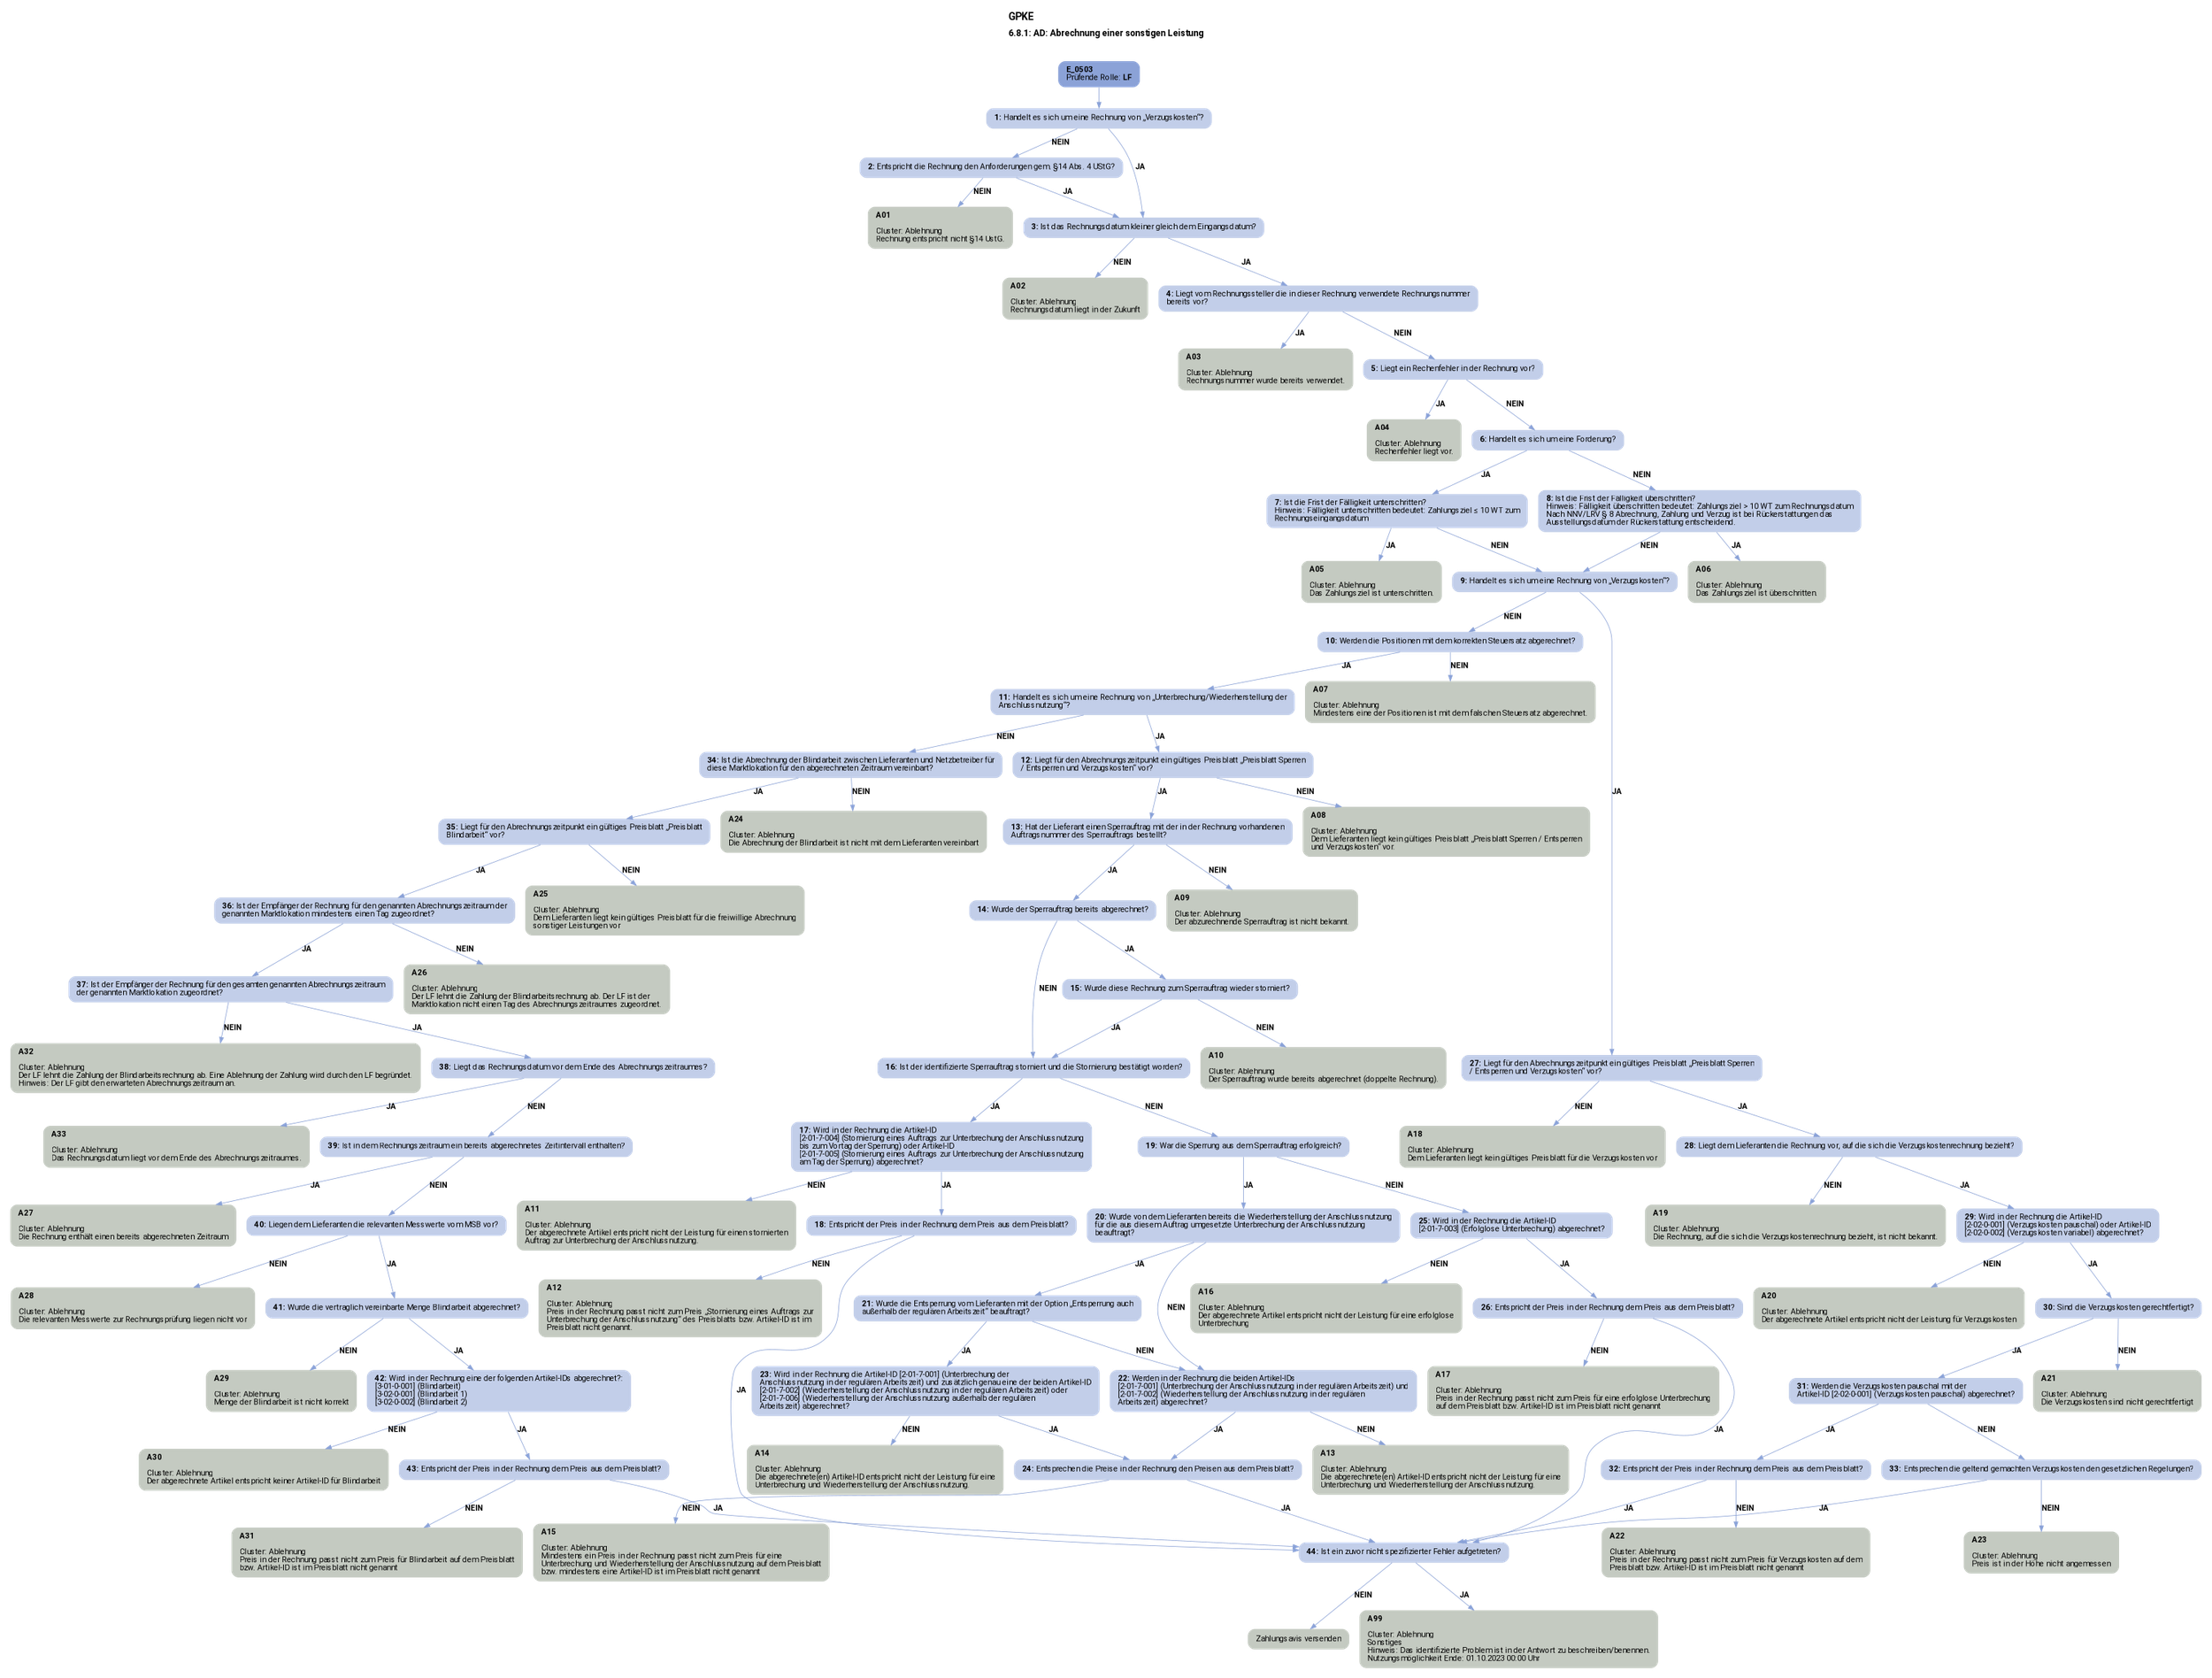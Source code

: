 digraph D {
    labelloc="t";
    label=<<B><FONT POINT-SIZE="18">GPKE</FONT></B><BR align="left"/><BR/><B><FONT POINT-SIZE="16">6.8.1: AD: Abrechnung einer sonstigen Leistung</FONT></B><BR align="left"/><BR/><BR/><BR/>>;
    ratio="compress";
    concentrate=true;
    pack=true;
    rankdir=TB;
    packmode="array";
    size="20,20";
    fontsize=12;
    pad=0.25;
    "Start" [margin="0.2,0.12", shape=box, style="filled,rounded", penwidth=0.0, fillcolor="#8ba2d7", label=<<B>E_0503</B><BR align="left"/><FONT>Prüfende Rolle: <B>LF</B></FONT><BR align="center"/>>, fontname="Roboto, sans-serif"];
    "1" [margin="0.2,0.12", shape=box, style="filled,rounded", penwidth=0.0, fillcolor="#c2cee9", label=<<B>1: </B>Handelt es sich um eine Rechnung von „Verzugskosten“?<BR align="left"/>>, fontname="Roboto, sans-serif"];
    "2" [margin="0.2,0.12", shape=box, style="filled,rounded", penwidth=0.0, fillcolor="#c2cee9", label=<<B>2: </B>Entspricht die Rechnung den Anforderungen gem. §14 Abs. 4 UStG?<BR align="left"/>>, fontname="Roboto, sans-serif"];
    "A01" [margin="0.2,0.12", shape=box, style="filled,rounded", penwidth=0.0, fillcolor="#c4cac1", label=<<B>A01</B><BR align="left"/><BR align="left"/><FONT>Cluster: Ablehnung<BR align="left"/>Rechnung entspricht nicht §14 UstG.<BR align="left"/></FONT>>, fontname="Roboto, sans-serif"];
    "3" [margin="0.2,0.12", shape=box, style="filled,rounded", penwidth=0.0, fillcolor="#c2cee9", label=<<B>3: </B>Ist das Rechnungsdatum kleiner gleich dem Eingangsdatum?<BR align="left"/>>, fontname="Roboto, sans-serif"];
    "A02" [margin="0.2,0.12", shape=box, style="filled,rounded", penwidth=0.0, fillcolor="#c4cac1", label=<<B>A02</B><BR align="left"/><BR align="left"/><FONT>Cluster: Ablehnung<BR align="left"/>Rechnungsdatum liegt in der Zukunft<BR align="left"/></FONT>>, fontname="Roboto, sans-serif"];
    "4" [margin="0.2,0.12", shape=box, style="filled,rounded", penwidth=0.0, fillcolor="#c2cee9", label=<<B>4: </B>Liegt vom Rechnungssteller die in dieser Rechnung verwendete Rechnungsnummer<BR align="left"/>bereits vor?<BR align="left"/>>, fontname="Roboto, sans-serif"];
    "A03" [margin="0.2,0.12", shape=box, style="filled,rounded", penwidth=0.0, fillcolor="#c4cac1", label=<<B>A03</B><BR align="left"/><BR align="left"/><FONT>Cluster: Ablehnung<BR align="left"/>Rechnungsnummer wurde bereits verwendet.<BR align="left"/></FONT>>, fontname="Roboto, sans-serif"];
    "5" [margin="0.2,0.12", shape=box, style="filled,rounded", penwidth=0.0, fillcolor="#c2cee9", label=<<B>5: </B>Liegt ein Rechenfehler in der Rechnung vor?<BR align="left"/>>, fontname="Roboto, sans-serif"];
    "A04" [margin="0.2,0.12", shape=box, style="filled,rounded", penwidth=0.0, fillcolor="#c4cac1", label=<<B>A04</B><BR align="left"/><BR align="left"/><FONT>Cluster: Ablehnung<BR align="left"/>Rechenfehler liegt vor.<BR align="left"/></FONT>>, fontname="Roboto, sans-serif"];
    "6" [margin="0.2,0.12", shape=box, style="filled,rounded", penwidth=0.0, fillcolor="#c2cee9", label=<<B>6: </B>Handelt es sich um eine Forderung?<BR align="left"/>>, fontname="Roboto, sans-serif"];
    "7" [margin="0.2,0.12", shape=box, style="filled,rounded", penwidth=0.0, fillcolor="#c2cee9", label=<<B>7: </B>Ist die Frist der Fälligkeit unterschritten?<BR align="left"/>Hinweis: Fälligkeit unterschritten bedeutet: Zahlungsziel ≤ 10 WT zum<BR align="left"/>Rechnungseingangsdatum<BR align="left"/>>, fontname="Roboto, sans-serif"];
    "A05" [margin="0.2,0.12", shape=box, style="filled,rounded", penwidth=0.0, fillcolor="#c4cac1", label=<<B>A05</B><BR align="left"/><BR align="left"/><FONT>Cluster: Ablehnung<BR align="left"/>Das Zahlungsziel ist unterschritten.<BR align="left"/></FONT>>, fontname="Roboto, sans-serif"];
    "8" [margin="0.2,0.12", shape=box, style="filled,rounded", penwidth=0.0, fillcolor="#c2cee9", label=<<B>8: </B>Ist die Frist der Fälligkeit überschritten?<BR align="left"/>Hinweis: Fälligkeit überschritten bedeutet: Zahlungsziel &gt; 10 WT zum Rechnungsdatum<BR align="left"/>Nach NNV/LRV § 8 Abrechnung, Zahlung und Verzug ist bei Rückerstattungen das<BR align="left"/>Ausstellungsdatum der Rückerstattung entscheidend.<BR align="left"/>>, fontname="Roboto, sans-serif"];
    "A06" [margin="0.2,0.12", shape=box, style="filled,rounded", penwidth=0.0, fillcolor="#c4cac1", label=<<B>A06</B><BR align="left"/><BR align="left"/><FONT>Cluster: Ablehnung<BR align="left"/>Das Zahlungsziel ist überschritten.<BR align="left"/></FONT>>, fontname="Roboto, sans-serif"];
    "9" [margin="0.2,0.12", shape=box, style="filled,rounded", penwidth=0.0, fillcolor="#c2cee9", label=<<B>9: </B>Handelt es sich um eine Rechnung von „Verzugskosten“?<BR align="left"/>>, fontname="Roboto, sans-serif"];
    "10" [margin="0.2,0.12", shape=box, style="filled,rounded", penwidth=0.0, fillcolor="#c2cee9", label=<<B>10: </B>Werden die Positionen mit dem korrekten Steuersatz abgerechnet?<BR align="left"/>>, fontname="Roboto, sans-serif"];
    "A07" [margin="0.2,0.12", shape=box, style="filled,rounded", penwidth=0.0, fillcolor="#c4cac1", label=<<B>A07</B><BR align="left"/><BR align="left"/><FONT>Cluster: Ablehnung<BR align="left"/>Mindestens eine der Positionen ist mit dem falschen Steuersatz abgerechnet.<BR align="left"/></FONT>>, fontname="Roboto, sans-serif"];
    "11" [margin="0.2,0.12", shape=box, style="filled,rounded", penwidth=0.0, fillcolor="#c2cee9", label=<<B>11: </B>Handelt es sich um eine Rechnung von „Unterbrechung/Wiederherstellung der<BR align="left"/>Anschlussnutzung“?<BR align="left"/>>, fontname="Roboto, sans-serif"];
    "12" [margin="0.2,0.12", shape=box, style="filled,rounded", penwidth=0.0, fillcolor="#c2cee9", label=<<B>12: </B>Liegt für den Abrechnungszeitpunkt ein gültiges Preisblatt „Preisblatt Sperren<BR align="left"/>/ Entsperren und Verzugskosten“ vor?<BR align="left"/>>, fontname="Roboto, sans-serif"];
    "A08" [margin="0.2,0.12", shape=box, style="filled,rounded", penwidth=0.0, fillcolor="#c4cac1", label=<<B>A08</B><BR align="left"/><BR align="left"/><FONT>Cluster: Ablehnung<BR align="left"/>Dem Lieferanten liegt kein gültiges Preisblatt „Preisblatt Sperren / Entsperren<BR align="left"/>und Verzugskosten“ vor.<BR align="left"/></FONT>>, fontname="Roboto, sans-serif"];
    "13" [margin="0.2,0.12", shape=box, style="filled,rounded", penwidth=0.0, fillcolor="#c2cee9", label=<<B>13: </B>Hat der Lieferant einen Sperrauftrag mit der in der Rechnung vorhandenen<BR align="left"/>Auftragsnummer des Sperrauftrags bestellt?<BR align="left"/>>, fontname="Roboto, sans-serif"];
    "A09" [margin="0.2,0.12", shape=box, style="filled,rounded", penwidth=0.0, fillcolor="#c4cac1", label=<<B>A09</B><BR align="left"/><BR align="left"/><FONT>Cluster: Ablehnung<BR align="left"/>Der abzurechnende Sperrauftrag ist nicht bekannt.<BR align="left"/></FONT>>, fontname="Roboto, sans-serif"];
    "14" [margin="0.2,0.12", shape=box, style="filled,rounded", penwidth=0.0, fillcolor="#c2cee9", label=<<B>14: </B>Wurde der Sperrauftrag bereits abgerechnet?<BR align="left"/>>, fontname="Roboto, sans-serif"];
    "15" [margin="0.2,0.12", shape=box, style="filled,rounded", penwidth=0.0, fillcolor="#c2cee9", label=<<B>15: </B>Wurde diese Rechnung zum Sperrauftrag wieder storniert?<BR align="left"/>>, fontname="Roboto, sans-serif"];
    "A10" [margin="0.2,0.12", shape=box, style="filled,rounded", penwidth=0.0, fillcolor="#c4cac1", label=<<B>A10</B><BR align="left"/><BR align="left"/><FONT>Cluster: Ablehnung<BR align="left"/>Der Sperrauftrag wurde bereits abgerechnet (doppelte Rechnung).<BR align="left"/></FONT>>, fontname="Roboto, sans-serif"];
    "16" [margin="0.2,0.12", shape=box, style="filled,rounded", penwidth=0.0, fillcolor="#c2cee9", label=<<B>16: </B>Ist der identifizierte Sperrauftrag storniert und die Stornierung bestätigt worden?<BR align="left"/>>, fontname="Roboto, sans-serif"];
    "17" [margin="0.2,0.12", shape=box, style="filled,rounded", penwidth=0.0, fillcolor="#c2cee9", label=<<B>17: </B>Wird in der Rechnung die Artikel-ID<BR align="left"/>[2-01-7-004] (Stornierung eines Auftrags zur Unterbrechung der Anschlussnutzung<BR align="left"/>bis zum Vortag der Sperrung) oder Artikel-ID<BR align="left"/>[2-01-7-005] (Stornierung eines Auftrags zur Unterbrechung der Anschlussnutzung<BR align="left"/>am Tag der Sperrung) abgerechnet?<BR align="left"/>>, fontname="Roboto, sans-serif"];
    "A11" [margin="0.2,0.12", shape=box, style="filled,rounded", penwidth=0.0, fillcolor="#c4cac1", label=<<B>A11</B><BR align="left"/><BR align="left"/><FONT>Cluster: Ablehnung<BR align="left"/>Der abgerechnete Artikel entspricht nicht der Leistung für einen stornierten<BR align="left"/>Auftrag zur Unterbrechung der Anschlussnutzung.<BR align="left"/></FONT>>, fontname="Roboto, sans-serif"];
    "18" [margin="0.2,0.12", shape=box, style="filled,rounded", penwidth=0.0, fillcolor="#c2cee9", label=<<B>18: </B>Entspricht der Preis in der Rechnung dem Preis aus dem Preisblatt?<BR align="left"/>>, fontname="Roboto, sans-serif"];
    "A12" [margin="0.2,0.12", shape=box, style="filled,rounded", penwidth=0.0, fillcolor="#c4cac1", label=<<B>A12</B><BR align="left"/><BR align="left"/><FONT>Cluster: Ablehnung<BR align="left"/>Preis in der Rechnung passt nicht zum Preis „Stornierung eines Auftrags zur<BR align="left"/>Unterbrechung der Anschlussnutzung“ des Preisblatts bzw. Artikel-ID ist im<BR align="left"/>Preisblatt nicht genannt.<BR align="left"/></FONT>>, fontname="Roboto, sans-serif"];
    "19" [margin="0.2,0.12", shape=box, style="filled,rounded", penwidth=0.0, fillcolor="#c2cee9", label=<<B>19: </B>War die Sperrung aus dem Sperrauftrag erfolgreich?<BR align="left"/>>, fontname="Roboto, sans-serif"];
    "20" [margin="0.2,0.12", shape=box, style="filled,rounded", penwidth=0.0, fillcolor="#c2cee9", label=<<B>20: </B>Wurde von dem Lieferanten bereits die Wiederherstellung der Anschlussnutzung<BR align="left"/>für die aus diesem Auftrag umgesetzte Unterbrechung der Anschlussnutzung<BR align="left"/>beauftragt?<BR align="left"/>>, fontname="Roboto, sans-serif"];
    "21" [margin="0.2,0.12", shape=box, style="filled,rounded", penwidth=0.0, fillcolor="#c2cee9", label=<<B>21: </B>Wurde die Entsperrung vom Lieferanten mit der Option „Entsperrung auch<BR align="left"/>außerhalb der regulären Arbeitszeit“ beauftragt?<BR align="left"/>>, fontname="Roboto, sans-serif"];
    "22" [margin="0.2,0.12", shape=box, style="filled,rounded", penwidth=0.0, fillcolor="#c2cee9", label=<<B>22: </B>Werden in der Rechnung die beiden Artikel-IDs<BR align="left"/>[2-01-7-001] (Unterbrechung der Anschlussnutzung in der regulären Arbeitszeit) und<BR align="left"/>[2-01-7-002] (Wiederherstellung der Anschlussnutzung in der regulären<BR align="left"/>Arbeitszeit) abgerechnet?<BR align="left"/>>, fontname="Roboto, sans-serif"];
    "A13" [margin="0.2,0.12", shape=box, style="filled,rounded", penwidth=0.0, fillcolor="#c4cac1", label=<<B>A13</B><BR align="left"/><BR align="left"/><FONT>Cluster: Ablehnung<BR align="left"/>Die abgerechnete(en) Artikel-ID entspricht nicht der Leistung für eine<BR align="left"/>Unterbrechung und Wiederherstellung der Anschlussnutzung.<BR align="left"/></FONT>>, fontname="Roboto, sans-serif"];
    "23" [margin="0.2,0.12", shape=box, style="filled,rounded", penwidth=0.0, fillcolor="#c2cee9", label=<<B>23: </B>Wird in der Rechnung die Artikel-ID [2-01-7-001] (Unterbrechung der<BR align="left"/>Anschlussnutzung in der regulären Arbeitszeit) und zusätzlich genau eine der beiden Artikel-ID<BR align="left"/>[2-01-7-002] (Wiederherstellung der Anschlussnutzung in der regulären Arbeitszeit) oder<BR align="left"/>[2-01-7-006] (Wiederherstellung der Anschlussnutzung außerhalb der regulären<BR align="left"/>Arbeitszeit) abgerechnet?<BR align="left"/>>, fontname="Roboto, sans-serif"];
    "A14" [margin="0.2,0.12", shape=box, style="filled,rounded", penwidth=0.0, fillcolor="#c4cac1", label=<<B>A14</B><BR align="left"/><BR align="left"/><FONT>Cluster: Ablehnung<BR align="left"/>Die abgerechnete(en) Artikel-ID entspricht nicht der Leistung für eine<BR align="left"/>Unterbrechung und Wiederherstellung der Anschlussnutzung.<BR align="left"/></FONT>>, fontname="Roboto, sans-serif"];
    "24" [margin="0.2,0.12", shape=box, style="filled,rounded", penwidth=0.0, fillcolor="#c2cee9", label=<<B>24: </B>Entsprechen die Preise in der Rechnung den Preisen aus dem Preisblatt?<BR align="left"/>>, fontname="Roboto, sans-serif"];
    "A15" [margin="0.2,0.12", shape=box, style="filled,rounded", penwidth=0.0, fillcolor="#c4cac1", label=<<B>A15</B><BR align="left"/><BR align="left"/><FONT>Cluster: Ablehnung<BR align="left"/>Mindestens ein Preis in der Rechnung passt nicht zum Preis für eine<BR align="left"/>Unterbrechung und Wiederherstellung der Anschlussnutzung auf dem Preisblatt<BR align="left"/>bzw. mindestens eine Artikel-ID ist im Preisblatt nicht genannt<BR align="left"/></FONT>>, fontname="Roboto, sans-serif"];
    "25" [margin="0.2,0.12", shape=box, style="filled,rounded", penwidth=0.0, fillcolor="#c2cee9", label=<<B>25: </B>Wird in der Rechnung die Artikel-ID<BR align="left"/>[2-01-7-003] (Erfolglose Unterbrechung) abgerechnet?<BR align="left"/>>, fontname="Roboto, sans-serif"];
    "A16" [margin="0.2,0.12", shape=box, style="filled,rounded", penwidth=0.0, fillcolor="#c4cac1", label=<<B>A16</B><BR align="left"/><BR align="left"/><FONT>Cluster: Ablehnung<BR align="left"/>Der abgerechnete Artikel entspricht nicht der Leistung für eine erfolglose<BR align="left"/>Unterbrechung<BR align="left"/></FONT>>, fontname="Roboto, sans-serif"];
    "26" [margin="0.2,0.12", shape=box, style="filled,rounded", penwidth=0.0, fillcolor="#c2cee9", label=<<B>26: </B>Entspricht der Preis in der Rechnung dem Preis aus dem Preisblatt?<BR align="left"/>>, fontname="Roboto, sans-serif"];
    "A17" [margin="0.2,0.12", shape=box, style="filled,rounded", penwidth=0.0, fillcolor="#c4cac1", label=<<B>A17</B><BR align="left"/><BR align="left"/><FONT>Cluster: Ablehnung<BR align="left"/>Preis in der Rechnung passt nicht zum Preis für eine erfolglose Unterbrechung<BR align="left"/>auf dem Preisblatt bzw. Artikel-ID ist im Preisblatt nicht genannt<BR align="left"/></FONT>>, fontname="Roboto, sans-serif"];
    "27" [margin="0.2,0.12", shape=box, style="filled,rounded", penwidth=0.0, fillcolor="#c2cee9", label=<<B>27: </B>Liegt für den Abrechnungszeitpunkt ein gültiges Preisblatt „Preisblatt Sperren<BR align="left"/>/ Entsperren und Verzugskosten“ vor?<BR align="left"/>>, fontname="Roboto, sans-serif"];
    "A18" [margin="0.2,0.12", shape=box, style="filled,rounded", penwidth=0.0, fillcolor="#c4cac1", label=<<B>A18</B><BR align="left"/><BR align="left"/><FONT>Cluster: Ablehnung<BR align="left"/>Dem Lieferanten liegt kein gültiges Preisblatt für die Verzugskosten vor<BR align="left"/></FONT>>, fontname="Roboto, sans-serif"];
    "28" [margin="0.2,0.12", shape=box, style="filled,rounded", penwidth=0.0, fillcolor="#c2cee9", label=<<B>28: </B>Liegt dem Lieferanten die Rechnung vor, auf die sich die Verzugskostenrechnung bezieht?<BR align="left"/>>, fontname="Roboto, sans-serif"];
    "A19" [margin="0.2,0.12", shape=box, style="filled,rounded", penwidth=0.0, fillcolor="#c4cac1", label=<<B>A19</B><BR align="left"/><BR align="left"/><FONT>Cluster: Ablehnung<BR align="left"/>Die Rechnung, auf die sich die Verzugskostenrechnung bezieht, ist nicht bekannt.<BR align="left"/></FONT>>, fontname="Roboto, sans-serif"];
    "29" [margin="0.2,0.12", shape=box, style="filled,rounded", penwidth=0.0, fillcolor="#c2cee9", label=<<B>29: </B>Wird in der Rechnung die Artikel-ID<BR align="left"/>[2-02-0-001] (Verzugskosten pauschal) oder Artikel-ID<BR align="left"/>[2-02-0-002] (Verzugskosten variabel) abgerechnet?<BR align="left"/>>, fontname="Roboto, sans-serif"];
    "A20" [margin="0.2,0.12", shape=box, style="filled,rounded", penwidth=0.0, fillcolor="#c4cac1", label=<<B>A20</B><BR align="left"/><BR align="left"/><FONT>Cluster: Ablehnung<BR align="left"/>Der abgerechnete Artikel entspricht nicht der Leistung für Verzugskosten<BR align="left"/></FONT>>, fontname="Roboto, sans-serif"];
    "30" [margin="0.2,0.12", shape=box, style="filled,rounded", penwidth=0.0, fillcolor="#c2cee9", label=<<B>30: </B>Sind die Verzugskosten gerechtfertigt?<BR align="left"/>>, fontname="Roboto, sans-serif"];
    "A21" [margin="0.2,0.12", shape=box, style="filled,rounded", penwidth=0.0, fillcolor="#c4cac1", label=<<B>A21</B><BR align="left"/><BR align="left"/><FONT>Cluster: Ablehnung<BR align="left"/>Die Verzugskosten sind nicht gerechtfertigt<BR align="left"/></FONT>>, fontname="Roboto, sans-serif"];
    "31" [margin="0.2,0.12", shape=box, style="filled,rounded", penwidth=0.0, fillcolor="#c2cee9", label=<<B>31: </B>Werden die Verzugskosten pauschal mit der<BR align="left"/>Artikel-ID [2-02-0-001] (Verzugskosten pauschal) abgerechnet?<BR align="left"/>>, fontname="Roboto, sans-serif"];
    "32" [margin="0.2,0.12", shape=box, style="filled,rounded", penwidth=0.0, fillcolor="#c2cee9", label=<<B>32: </B>Entspricht der Preis in der Rechnung dem Preis aus dem Preisblatt?<BR align="left"/>>, fontname="Roboto, sans-serif"];
    "A22" [margin="0.2,0.12", shape=box, style="filled,rounded", penwidth=0.0, fillcolor="#c4cac1", label=<<B>A22</B><BR align="left"/><BR align="left"/><FONT>Cluster: Ablehnung<BR align="left"/>Preis in der Rechnung passt nicht zum Preis für Verzugskosten auf dem<BR align="left"/>Preisblatt bzw. Artikel-ID ist im Preisblatt nicht genannt<BR align="left"/></FONT>>, fontname="Roboto, sans-serif"];
    "33" [margin="0.2,0.12", shape=box, style="filled,rounded", penwidth=0.0, fillcolor="#c2cee9", label=<<B>33: </B>Entsprechen die geltend gemachten Verzugskosten den gesetzlichen Regelungen?<BR align="left"/>>, fontname="Roboto, sans-serif"];
    "A23" [margin="0.2,0.12", shape=box, style="filled,rounded", penwidth=0.0, fillcolor="#c4cac1", label=<<B>A23</B><BR align="left"/><BR align="left"/><FONT>Cluster: Ablehnung<BR align="left"/>Preis ist in der Höhe nicht angemessen<BR align="left"/></FONT>>, fontname="Roboto, sans-serif"];
    "34" [margin="0.2,0.12", shape=box, style="filled,rounded", penwidth=0.0, fillcolor="#c2cee9", label=<<B>34: </B>Ist die Abrechnung der Blindarbeit zwischen Lieferanten und Netzbetreiber für<BR align="left"/>diese Marktlokation für den abgerechneten Zeitraum vereinbart?<BR align="left"/>>, fontname="Roboto, sans-serif"];
    "A24" [margin="0.2,0.12", shape=box, style="filled,rounded", penwidth=0.0, fillcolor="#c4cac1", label=<<B>A24</B><BR align="left"/><BR align="left"/><FONT>Cluster: Ablehnung<BR align="left"/>Die Abrechnung der Blindarbeit ist nicht mit dem Lieferanten vereinbart<BR align="left"/></FONT>>, fontname="Roboto, sans-serif"];
    "35" [margin="0.2,0.12", shape=box, style="filled,rounded", penwidth=0.0, fillcolor="#c2cee9", label=<<B>35: </B>Liegt für den Abrechnungszeitpunkt ein gültiges Preisblatt „Preisblatt<BR align="left"/>Blindarbeit“ vor?<BR align="left"/>>, fontname="Roboto, sans-serif"];
    "A25" [margin="0.2,0.12", shape=box, style="filled,rounded", penwidth=0.0, fillcolor="#c4cac1", label=<<B>A25</B><BR align="left"/><BR align="left"/><FONT>Cluster: Ablehnung<BR align="left"/>Dem Lieferanten liegt kein gültiges Preisblatt für die freiwillige Abrechnung<BR align="left"/>sonstiger Leistungen vor<BR align="left"/></FONT>>, fontname="Roboto, sans-serif"];
    "36" [margin="0.2,0.12", shape=box, style="filled,rounded", penwidth=0.0, fillcolor="#c2cee9", label=<<B>36: </B>Ist der Empfänger der Rechnung für den genannten Abrechnungszeitraum der<BR align="left"/>genannten Marktlokation mindestens einen Tag zugeordnet?<BR align="left"/>>, fontname="Roboto, sans-serif"];
    "A26" [margin="0.2,0.12", shape=box, style="filled,rounded", penwidth=0.0, fillcolor="#c4cac1", label=<<B>A26</B><BR align="left"/><BR align="left"/><FONT>Cluster: Ablehnung<BR align="left"/>Der LF lehnt die Zahlung der Blindarbeitsrechnung ab. Der LF ist der<BR align="left"/>Marktlokation nicht einen Tag des Abrechnungszeitraumes zugeordnet.<BR align="left"/></FONT>>, fontname="Roboto, sans-serif"];
    "37" [margin="0.2,0.12", shape=box, style="filled,rounded", penwidth=0.0, fillcolor="#c2cee9", label=<<B>37: </B>Ist der Empfänger der Rechnung für den gesamten genannten Abrechnungszeitraum<BR align="left"/>der genannten Marktlokation zugeordnet?<BR align="left"/>>, fontname="Roboto, sans-serif"];
    "A32" [margin="0.2,0.12", shape=box, style="filled,rounded", penwidth=0.0, fillcolor="#c4cac1", label=<<B>A32</B><BR align="left"/><BR align="left"/><FONT>Cluster: Ablehnung<BR align="left"/>Der LF lehnt die Zahlung der Blindarbeitsrechnung ab. Eine Ablehnung der Zahlung wird durch den LF begründet.<BR align="left"/>Hinweis: Der LF gibt den erwarteten Abrechnungszeitraum an.<BR align="left"/></FONT>>, fontname="Roboto, sans-serif"];
    "38" [margin="0.2,0.12", shape=box, style="filled,rounded", penwidth=0.0, fillcolor="#c2cee9", label=<<B>38: </B>Liegt das Rechnungsdatum vor dem Ende des Abrechnungszeitraumes?<BR align="left"/>>, fontname="Roboto, sans-serif"];
    "A33" [margin="0.2,0.12", shape=box, style="filled,rounded", penwidth=0.0, fillcolor="#c4cac1", label=<<B>A33</B><BR align="left"/><BR align="left"/><FONT>Cluster: Ablehnung<BR align="left"/>Das Rechnungsdatum liegt vor dem Ende des Abrechnungszeitraumes.<BR align="left"/></FONT>>, fontname="Roboto, sans-serif"];
    "39" [margin="0.2,0.12", shape=box, style="filled,rounded", penwidth=0.0, fillcolor="#c2cee9", label=<<B>39: </B>Ist in dem Rechnungszeitraum ein bereits abgerechnetes Zeitintervall enthalten?<BR align="left"/>>, fontname="Roboto, sans-serif"];
    "A27" [margin="0.2,0.12", shape=box, style="filled,rounded", penwidth=0.0, fillcolor="#c4cac1", label=<<B>A27</B><BR align="left"/><BR align="left"/><FONT>Cluster: Ablehnung<BR align="left"/>Die Rechnung enthält einen bereits abgerechneten Zeitraum<BR align="left"/></FONT>>, fontname="Roboto, sans-serif"];
    "40" [margin="0.2,0.12", shape=box, style="filled,rounded", penwidth=0.0, fillcolor="#c2cee9", label=<<B>40: </B>Liegen dem Lieferanten die relevanten Messwerte vom MSB vor?<BR align="left"/>>, fontname="Roboto, sans-serif"];
    "A28" [margin="0.2,0.12", shape=box, style="filled,rounded", penwidth=0.0, fillcolor="#c4cac1", label=<<B>A28</B><BR align="left"/><BR align="left"/><FONT>Cluster: Ablehnung<BR align="left"/>Die relevanten Messwerte zur Rechnungsprüfung liegen nicht vor<BR align="left"/></FONT>>, fontname="Roboto, sans-serif"];
    "41" [margin="0.2,0.12", shape=box, style="filled,rounded", penwidth=0.0, fillcolor="#c2cee9", label=<<B>41: </B>Wurde die vertraglich vereinbarte Menge Blindarbeit abgerechnet?<BR align="left"/>>, fontname="Roboto, sans-serif"];
    "A29" [margin="0.2,0.12", shape=box, style="filled,rounded", penwidth=0.0, fillcolor="#c4cac1", label=<<B>A29</B><BR align="left"/><BR align="left"/><FONT>Cluster: Ablehnung<BR align="left"/>Menge der Blindarbeit ist nicht korrekt<BR align="left"/></FONT>>, fontname="Roboto, sans-serif"];
    "42" [margin="0.2,0.12", shape=box, style="filled,rounded", penwidth=0.0, fillcolor="#c2cee9", label=<<B>42: </B>Wird in der Rechnung eine der folgenden Artikel-IDs abgerechnet?:<BR align="left"/>[3-01-0-001] (Blindarbeit)<BR align="left"/>[3-02-0-001] (Blindarbeit 1)<BR align="left"/>[3-02-0-002] (Blindarbeit 2)<BR align="left"/>>, fontname="Roboto, sans-serif"];
    "A30" [margin="0.2,0.12", shape=box, style="filled,rounded", penwidth=0.0, fillcolor="#c4cac1", label=<<B>A30</B><BR align="left"/><BR align="left"/><FONT>Cluster: Ablehnung<BR align="left"/>Der abgerechnete Artikel entspricht keiner Artikel-ID für Blindarbeit<BR align="left"/></FONT>>, fontname="Roboto, sans-serif"];
    "43" [margin="0.2,0.12", shape=box, style="filled,rounded", penwidth=0.0, fillcolor="#c2cee9", label=<<B>43: </B>Entspricht der Preis in der Rechnung dem Preis aus dem Preisblatt?<BR align="left"/>>, fontname="Roboto, sans-serif"];
    "A31" [margin="0.2,0.12", shape=box, style="filled,rounded", penwidth=0.0, fillcolor="#c4cac1", label=<<B>A31</B><BR align="left"/><BR align="left"/><FONT>Cluster: Ablehnung<BR align="left"/>Preis in der Rechnung passt nicht zum Preis für Blindarbeit auf dem Preisblatt<BR align="left"/>bzw. Artikel-ID ist im Preisblatt nicht genannt<BR align="left"/></FONT>>, fontname="Roboto, sans-serif"];
    "44" [margin="0.2,0.12", shape=box, style="filled,rounded", penwidth=0.0, fillcolor="#c2cee9", label=<<B>44: </B>Ist ein zuvor nicht spezifizierter Fehler aufgetreten?<BR align="left"/>>, fontname="Roboto, sans-serif"];
    "Zahlungsavis versenden" [margin="0.2,0.12", shape=box, style="filled,rounded", penwidth=0.0, fillcolor="#c4cac1", label=<<FONT>Zahlungsavis versenden<BR align="left"/></FONT>>, fontname="Roboto, sans-serif"];
    "A99" [margin="0.2,0.12", shape=box, style="filled,rounded", penwidth=0.0, fillcolor="#c4cac1", label=<<B>A99</B><BR align="left"/><BR align="left"/><FONT>Cluster: Ablehnung<BR align="left"/>Sonstiges<BR align="left"/>Hinweis: Das identifizierte Problem ist in der Antwort zu beschreiben/benennen.<BR align="left"/>Nutzungsmöglichkeit Ende: 01.10.2023 00:00 Uhr<BR align="left"/></FONT>>, fontname="Roboto, sans-serif"];

    "Start" -> "1" [color="#88a0d6"];
    "1" -> "3" [label=<<B>JA</B>>, color="#88a0d6", fontname="Roboto, sans-serif"];
    "1" -> "2" [label=<<B>NEIN</B>>, color="#88a0d6", fontname="Roboto, sans-serif"];
    "2" -> "A01" [label=<<B>NEIN</B>>, color="#88a0d6", fontname="Roboto, sans-serif"];
    "2" -> "3" [label=<<B>JA</B>>, color="#88a0d6", fontname="Roboto, sans-serif"];
    "3" -> "A02" [label=<<B>NEIN</B>>, color="#88a0d6", fontname="Roboto, sans-serif"];
    "3" -> "4" [label=<<B>JA</B>>, color="#88a0d6", fontname="Roboto, sans-serif"];
    "4" -> "A03" [label=<<B>JA</B>>, color="#88a0d6", fontname="Roboto, sans-serif"];
    "4" -> "5" [label=<<B>NEIN</B>>, color="#88a0d6", fontname="Roboto, sans-serif"];
    "5" -> "A04" [label=<<B>JA</B>>, color="#88a0d6", fontname="Roboto, sans-serif"];
    "5" -> "6" [label=<<B>NEIN</B>>, color="#88a0d6", fontname="Roboto, sans-serif"];
    "6" -> "7" [label=<<B>JA</B>>, color="#88a0d6", fontname="Roboto, sans-serif"];
    "6" -> "8" [label=<<B>NEIN</B>>, color="#88a0d6", fontname="Roboto, sans-serif"];
    "7" -> "A05" [label=<<B>JA</B>>, color="#88a0d6", fontname="Roboto, sans-serif"];
    "7" -> "9" [label=<<B>NEIN</B>>, color="#88a0d6", fontname="Roboto, sans-serif"];
    "8" -> "A06" [label=<<B>JA</B>>, color="#88a0d6", fontname="Roboto, sans-serif"];
    "8" -> "9" [label=<<B>NEIN</B>>, color="#88a0d6", fontname="Roboto, sans-serif"];
    "9" -> "27" [label=<<B>JA</B>>, color="#88a0d6", fontname="Roboto, sans-serif"];
    "9" -> "10" [label=<<B>NEIN</B>>, color="#88a0d6", fontname="Roboto, sans-serif"];
    "10" -> "A07" [label=<<B>NEIN</B>>, color="#88a0d6", fontname="Roboto, sans-serif"];
    "10" -> "11" [label=<<B>JA</B>>, color="#88a0d6", fontname="Roboto, sans-serif"];
    "11" -> "12" [label=<<B>JA</B>>, color="#88a0d6", fontname="Roboto, sans-serif"];
    "11" -> "34" [label=<<B>NEIN</B>>, color="#88a0d6", fontname="Roboto, sans-serif"];
    "12" -> "A08" [label=<<B>NEIN</B>>, color="#88a0d6", fontname="Roboto, sans-serif"];
    "12" -> "13" [label=<<B>JA</B>>, color="#88a0d6", fontname="Roboto, sans-serif"];
    "13" -> "A09" [label=<<B>NEIN</B>>, color="#88a0d6", fontname="Roboto, sans-serif"];
    "13" -> "14" [label=<<B>JA</B>>, color="#88a0d6", fontname="Roboto, sans-serif"];
    "14" -> "15" [label=<<B>JA</B>>, color="#88a0d6", fontname="Roboto, sans-serif"];
    "14" -> "16" [label=<<B>NEIN</B>>, color="#88a0d6", fontname="Roboto, sans-serif"];
    "15" -> "A10" [label=<<B>NEIN</B>>, color="#88a0d6", fontname="Roboto, sans-serif"];
    "15" -> "16" [label=<<B>JA</B>>, color="#88a0d6", fontname="Roboto, sans-serif"];
    "16" -> "17" [label=<<B>JA</B>>, color="#88a0d6", fontname="Roboto, sans-serif"];
    "16" -> "19" [label=<<B>NEIN</B>>, color="#88a0d6", fontname="Roboto, sans-serif"];
    "17" -> "A11" [label=<<B>NEIN</B>>, color="#88a0d6", fontname="Roboto, sans-serif"];
    "17" -> "18" [label=<<B>JA</B>>, color="#88a0d6", fontname="Roboto, sans-serif"];
    "18" -> "A12" [label=<<B>NEIN</B>>, color="#88a0d6", fontname="Roboto, sans-serif"];
    "18" -> "44" [label=<<B>JA</B>>, color="#88a0d6", fontname="Roboto, sans-serif"];
    "19" -> "20" [label=<<B>JA</B>>, color="#88a0d6", fontname="Roboto, sans-serif"];
    "19" -> "25" [label=<<B>NEIN</B>>, color="#88a0d6", fontname="Roboto, sans-serif"];
    "20" -> "21" [label=<<B>JA</B>>, color="#88a0d6", fontname="Roboto, sans-serif"];
    "20" -> "22" [label=<<B>NEIN</B>>, color="#88a0d6", fontname="Roboto, sans-serif"];
    "21" -> "23" [label=<<B>JA</B>>, color="#88a0d6", fontname="Roboto, sans-serif"];
    "21" -> "22" [label=<<B>NEIN</B>>, color="#88a0d6", fontname="Roboto, sans-serif"];
    "22" -> "A13" [label=<<B>NEIN</B>>, color="#88a0d6", fontname="Roboto, sans-serif"];
    "22" -> "24" [label=<<B>JA</B>>, color="#88a0d6", fontname="Roboto, sans-serif"];
    "23" -> "A14" [label=<<B>NEIN</B>>, color="#88a0d6", fontname="Roboto, sans-serif"];
    "23" -> "24" [label=<<B>JA</B>>, color="#88a0d6", fontname="Roboto, sans-serif"];
    "24" -> "A15" [label=<<B>NEIN</B>>, color="#88a0d6", fontname="Roboto, sans-serif"];
    "24" -> "44" [label=<<B>JA</B>>, color="#88a0d6", fontname="Roboto, sans-serif"];
    "25" -> "A16" [label=<<B>NEIN</B>>, color="#88a0d6", fontname="Roboto, sans-serif"];
    "25" -> "26" [label=<<B>JA</B>>, color="#88a0d6", fontname="Roboto, sans-serif"];
    "26" -> "A17" [label=<<B>NEIN</B>>, color="#88a0d6", fontname="Roboto, sans-serif"];
    "26" -> "44" [label=<<B>JA</B>>, color="#88a0d6", fontname="Roboto, sans-serif"];
    "27" -> "A18" [label=<<B>NEIN</B>>, color="#88a0d6", fontname="Roboto, sans-serif"];
    "27" -> "28" [label=<<B>JA</B>>, color="#88a0d6", fontname="Roboto, sans-serif"];
    "28" -> "A19" [label=<<B>NEIN</B>>, color="#88a0d6", fontname="Roboto, sans-serif"];
    "28" -> "29" [label=<<B>JA</B>>, color="#88a0d6", fontname="Roboto, sans-serif"];
    "29" -> "A20" [label=<<B>NEIN</B>>, color="#88a0d6", fontname="Roboto, sans-serif"];
    "29" -> "30" [label=<<B>JA</B>>, color="#88a0d6", fontname="Roboto, sans-serif"];
    "30" -> "A21" [label=<<B>NEIN</B>>, color="#88a0d6", fontname="Roboto, sans-serif"];
    "30" -> "31" [label=<<B>JA</B>>, color="#88a0d6", fontname="Roboto, sans-serif"];
    "31" -> "33" [label=<<B>NEIN</B>>, color="#88a0d6", fontname="Roboto, sans-serif"];
    "31" -> "32" [label=<<B>JA</B>>, color="#88a0d6", fontname="Roboto, sans-serif"];
    "32" -> "A22" [label=<<B>NEIN</B>>, color="#88a0d6", fontname="Roboto, sans-serif"];
    "32" -> "44" [label=<<B>JA</B>>, color="#88a0d6", fontname="Roboto, sans-serif"];
    "33" -> "A23" [label=<<B>NEIN</B>>, color="#88a0d6", fontname="Roboto, sans-serif"];
    "33" -> "44" [label=<<B>JA</B>>, color="#88a0d6", fontname="Roboto, sans-serif"];
    "34" -> "A24" [label=<<B>NEIN</B>>, color="#88a0d6", fontname="Roboto, sans-serif"];
    "34" -> "35" [label=<<B>JA</B>>, color="#88a0d6", fontname="Roboto, sans-serif"];
    "35" -> "A25" [label=<<B>NEIN</B>>, color="#88a0d6", fontname="Roboto, sans-serif"];
    "35" -> "36" [label=<<B>JA</B>>, color="#88a0d6", fontname="Roboto, sans-serif"];
    "36" -> "A26" [label=<<B>NEIN</B>>, color="#88a0d6", fontname="Roboto, sans-serif"];
    "36" -> "37" [label=<<B>JA</B>>, color="#88a0d6", fontname="Roboto, sans-serif"];
    "37" -> "A32" [label=<<B>NEIN</B>>, color="#88a0d6", fontname="Roboto, sans-serif"];
    "37" -> "38" [label=<<B>JA</B>>, color="#88a0d6", fontname="Roboto, sans-serif"];
    "38" -> "A33" [label=<<B>JA</B>>, color="#88a0d6", fontname="Roboto, sans-serif"];
    "38" -> "39" [label=<<B>NEIN</B>>, color="#88a0d6", fontname="Roboto, sans-serif"];
    "39" -> "A27" [label=<<B>JA</B>>, color="#88a0d6", fontname="Roboto, sans-serif"];
    "39" -> "40" [label=<<B>NEIN</B>>, color="#88a0d6", fontname="Roboto, sans-serif"];
    "40" -> "A28" [label=<<B>NEIN</B>>, color="#88a0d6", fontname="Roboto, sans-serif"];
    "40" -> "41" [label=<<B>JA</B>>, color="#88a0d6", fontname="Roboto, sans-serif"];
    "41" -> "A29" [label=<<B>NEIN</B>>, color="#88a0d6", fontname="Roboto, sans-serif"];
    "41" -> "42" [label=<<B>JA</B>>, color="#88a0d6", fontname="Roboto, sans-serif"];
    "42" -> "A30" [label=<<B>NEIN</B>>, color="#88a0d6", fontname="Roboto, sans-serif"];
    "42" -> "43" [label=<<B>JA</B>>, color="#88a0d6", fontname="Roboto, sans-serif"];
    "43" -> "A31" [label=<<B>NEIN</B>>, color="#88a0d6", fontname="Roboto, sans-serif"];
    "43" -> "44" [label=<<B>JA</B>>, color="#88a0d6", fontname="Roboto, sans-serif"];
    "44" -> "Zahlungsavis versenden" [label=<<B>NEIN</B>>, color="#88a0d6", fontname="Roboto, sans-serif"];
    "44" -> "A99" [label=<<B>JA</B>>, color="#88a0d6", fontname="Roboto, sans-serif"];

    bgcolor="transparent";
fontname="Roboto, sans-serif";
}
